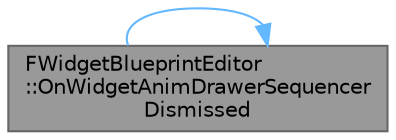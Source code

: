 digraph "FWidgetBlueprintEditor::OnWidgetAnimDrawerSequencerDismissed"
{
 // INTERACTIVE_SVG=YES
 // LATEX_PDF_SIZE
  bgcolor="transparent";
  edge [fontname=Helvetica,fontsize=10,labelfontname=Helvetica,labelfontsize=10];
  node [fontname=Helvetica,fontsize=10,shape=box,height=0.2,width=0.4];
  rankdir="LR";
  Node1 [id="Node000001",label="FWidgetBlueprintEditor\l::OnWidgetAnimDrawerSequencer\lDismissed",height=0.2,width=0.4,color="gray40", fillcolor="grey60", style="filled", fontcolor="black",tooltip="Callback for anim drawer closing."];
  Node1 -> Node1 [id="edge1_Node000001_Node000001",color="steelblue1",style="solid",tooltip=" "];
}
